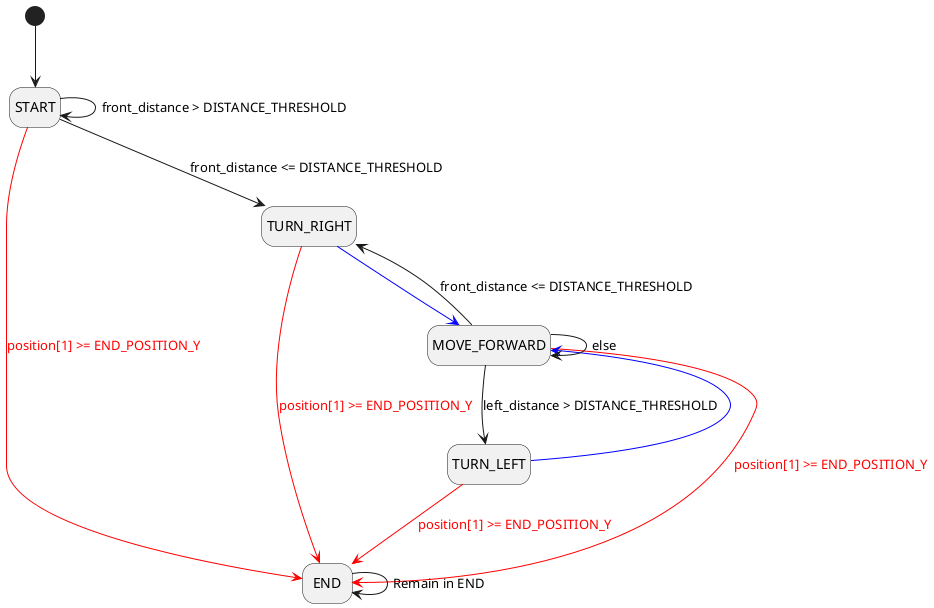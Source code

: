 @startuml

hide empty description

' Initial pseudo-state
[*] --> START

' Global transition to END if position[1] >= END_POSITION_Y
START -[#red]-> END : <color:red>position[1] >= END_POSITION_Y</color>
TURN_RIGHT -[#red]-> END : <color:red>position[1] >= END_POSITION_Y</color>
TURN_LEFT -[#red]-> END : <color:red>position[1] >= END_POSITION_Y</color>
MOVE_FORWARD -[#red]-> END : <color:red>position[1] >= END_POSITION_Y</color>

' START state transitions
START --> START : front_distance > DISTANCE_THRESHOLD
START --> TURN_RIGHT : front_distance <= DISTANCE_THRESHOLD

' TURN_RIGHT state transition
TURN_RIGHT -[#blue]-> MOVE_FORWARD

' TURN_LEFT state transition
TURN_LEFT -[#blue]-> MOVE_FORWARD

' MOVE_FORWARD state transitions
MOVE_FORWARD --> TURN_LEFT : left_distance > DISTANCE_THRESHOLD
MOVE_FORWARD --> TURN_RIGHT : front_distance <= DISTANCE_THRESHOLD
MOVE_FORWARD --> MOVE_FORWARD : else

' END is a terminal state
END --> END : Remain in END

@enduml
